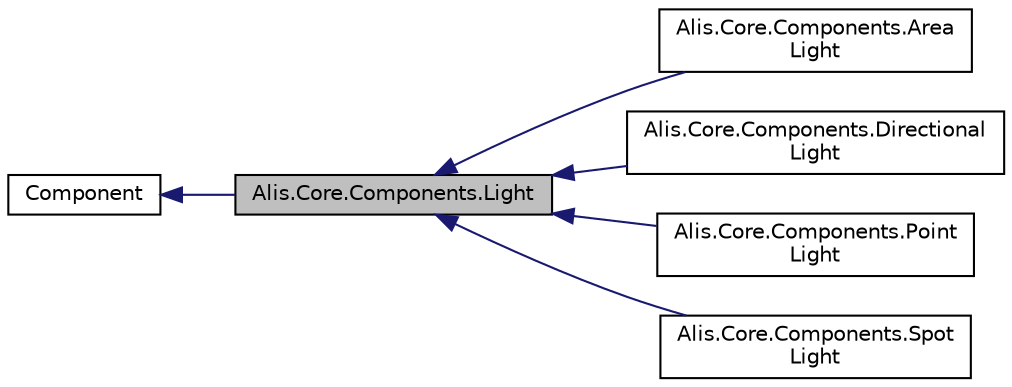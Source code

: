 digraph "Alis.Core.Components.Light"
{
 // LATEX_PDF_SIZE
  edge [fontname="Helvetica",fontsize="10",labelfontname="Helvetica",labelfontsize="10"];
  node [fontname="Helvetica",fontsize="10",shape=record];
  rankdir="LR";
  Node1 [label="Alis.Core.Components.Light",height=0.2,width=0.4,color="black", fillcolor="grey75", style="filled", fontcolor="black",tooltip="The light class"];
  Node2 -> Node1 [dir="back",color="midnightblue",fontsize="10",style="solid",fontname="Helvetica"];
  Node2 [label="Component",height=0.2,width=0.4,color="black", fillcolor="white", style="filled",URL="$class_alis_1_1_core_1_1_entities_1_1_component.html",tooltip="Define a general component."];
  Node1 -> Node3 [dir="back",color="midnightblue",fontsize="10",style="solid",fontname="Helvetica"];
  Node3 [label="Alis.Core.Components.Area\lLight",height=0.2,width=0.4,color="black", fillcolor="white", style="filled",URL="$class_alis_1_1_core_1_1_components_1_1_area_light.html",tooltip="The area light class"];
  Node1 -> Node4 [dir="back",color="midnightblue",fontsize="10",style="solid",fontname="Helvetica"];
  Node4 [label="Alis.Core.Components.Directional\lLight",height=0.2,width=0.4,color="black", fillcolor="white", style="filled",URL="$class_alis_1_1_core_1_1_components_1_1_directional_light.html",tooltip="The directional light class"];
  Node1 -> Node5 [dir="back",color="midnightblue",fontsize="10",style="solid",fontname="Helvetica"];
  Node5 [label="Alis.Core.Components.Point\lLight",height=0.2,width=0.4,color="black", fillcolor="white", style="filled",URL="$class_alis_1_1_core_1_1_components_1_1_point_light.html",tooltip="The point light class"];
  Node1 -> Node6 [dir="back",color="midnightblue",fontsize="10",style="solid",fontname="Helvetica"];
  Node6 [label="Alis.Core.Components.Spot\lLight",height=0.2,width=0.4,color="black", fillcolor="white", style="filled",URL="$class_alis_1_1_core_1_1_components_1_1_spot_light.html",tooltip="The spot light class"];
}
